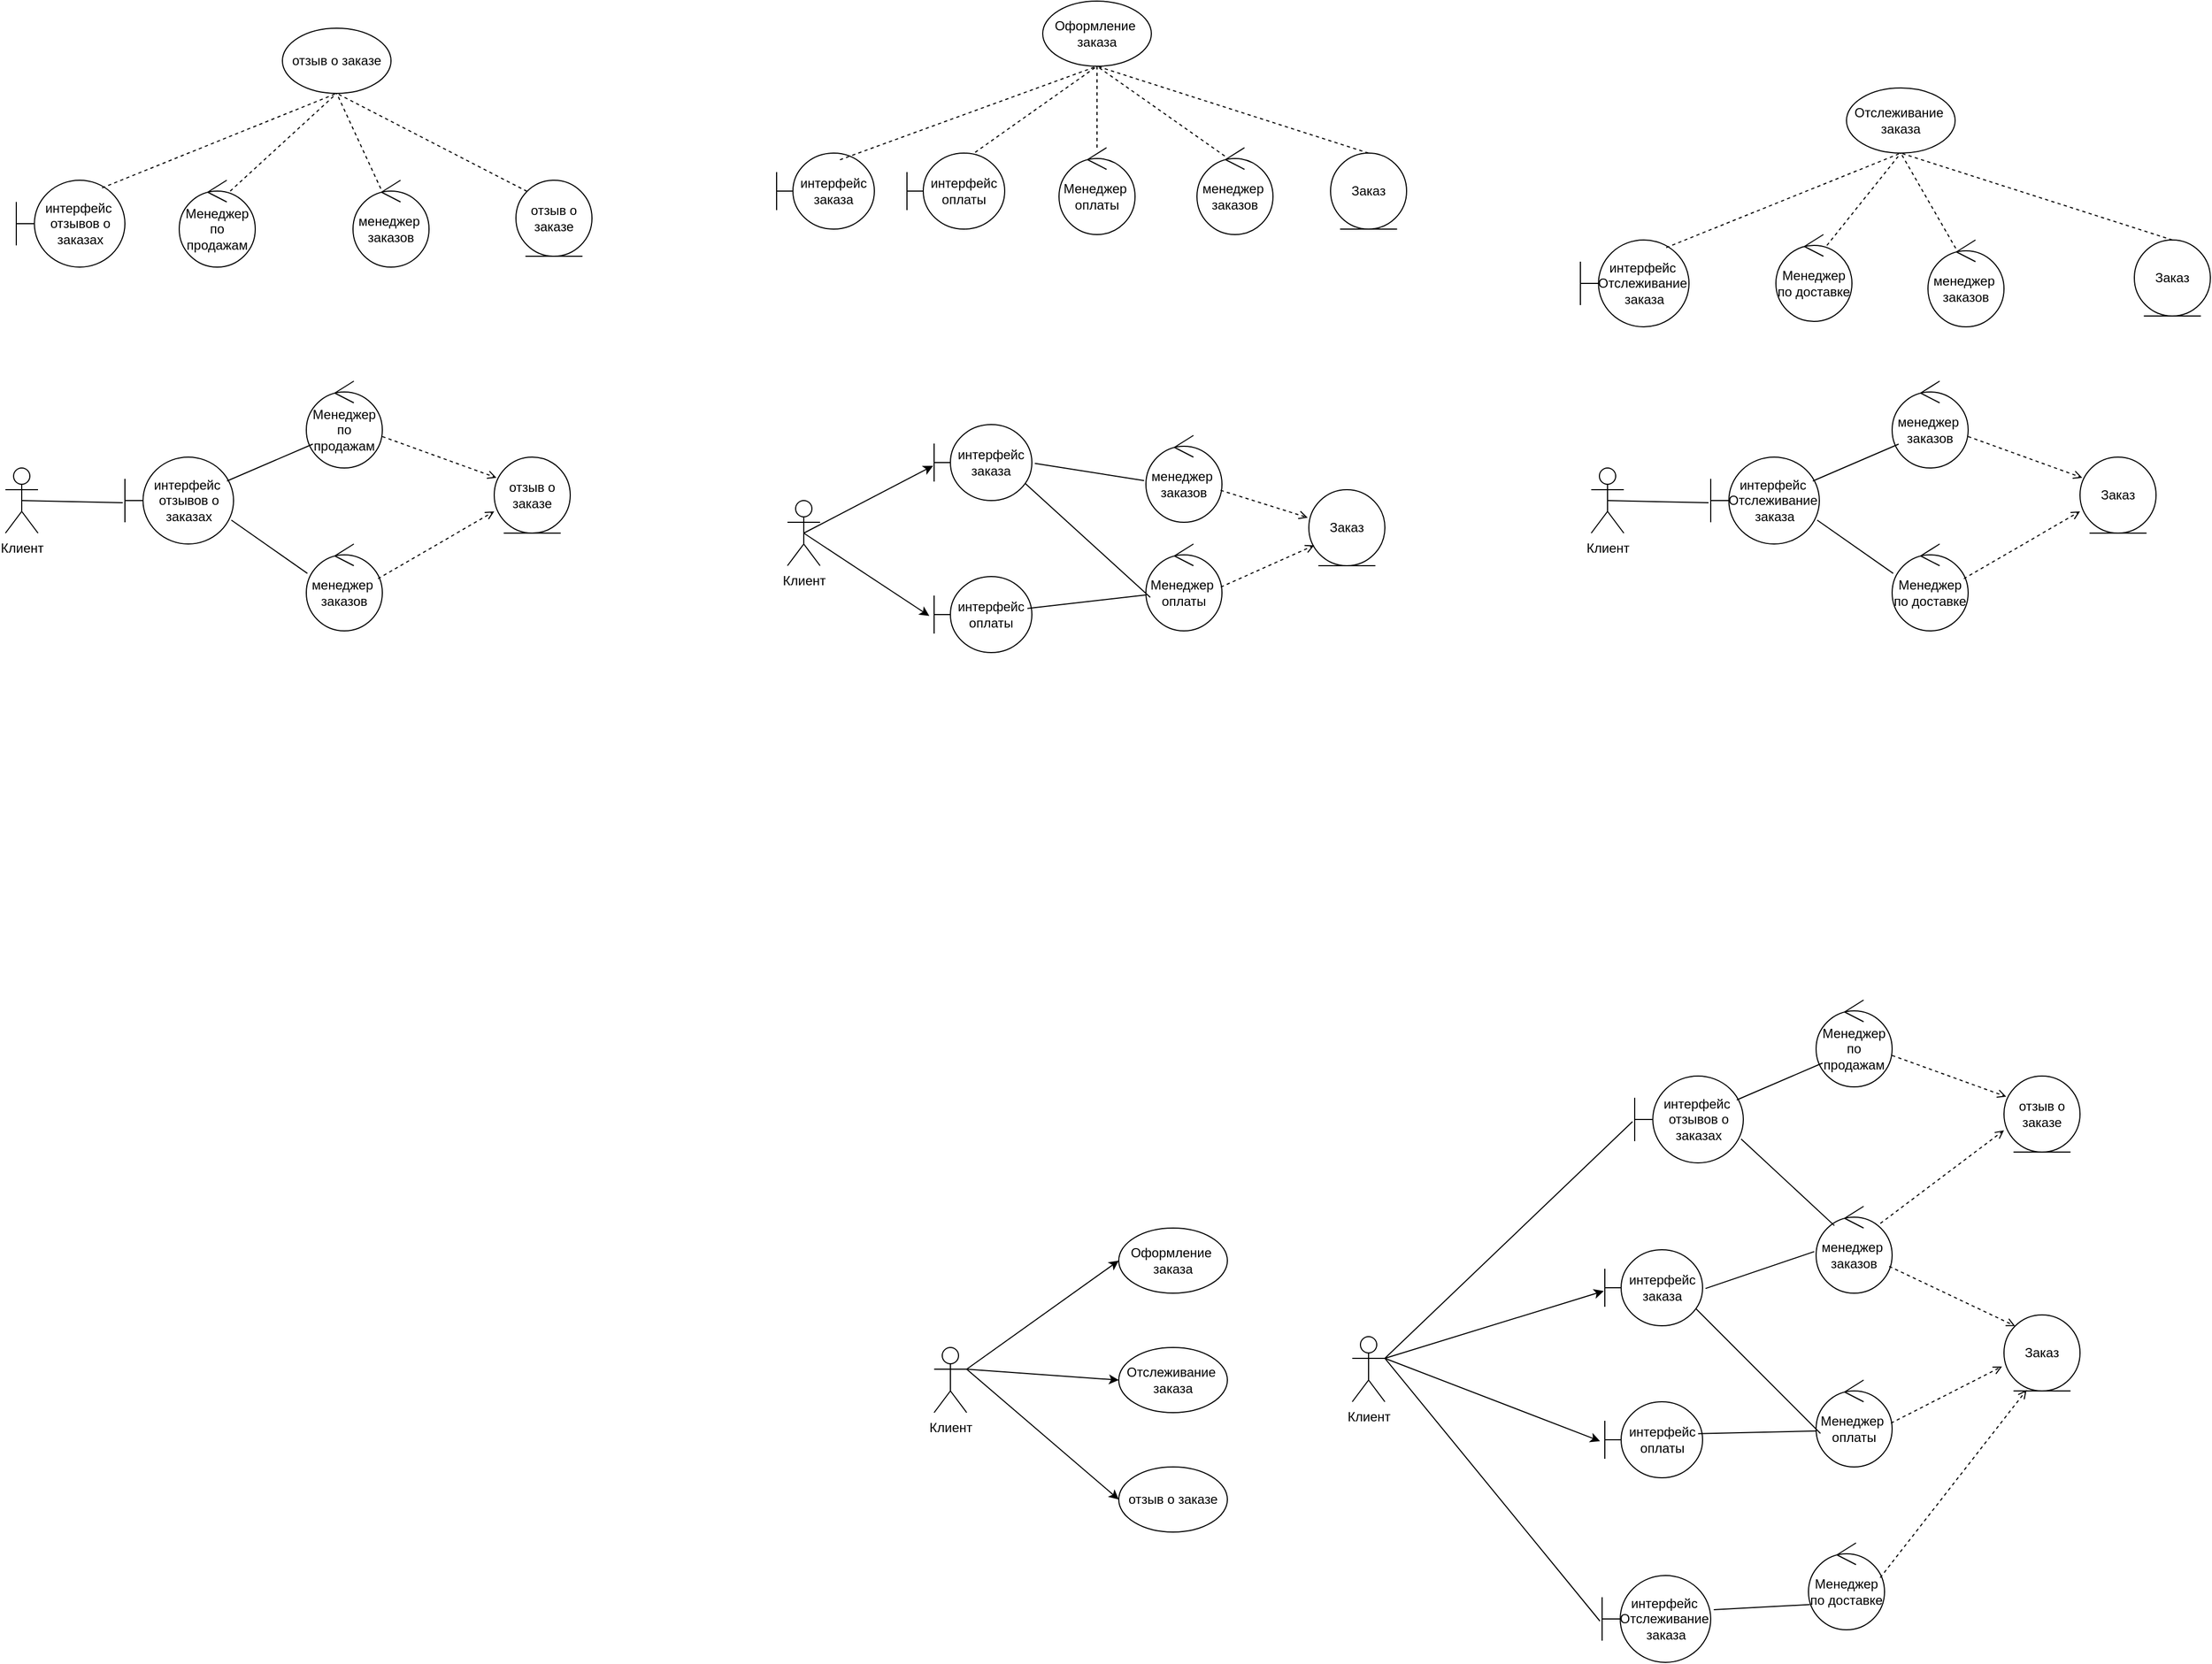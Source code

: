 <mxfile version="24.8.0" pages="2">
  <diagram name="Page-1" id="qAQH3wbRmmkSnp-fNP5e">
    <mxGraphModel dx="4177" dy="2714" grid="1" gridSize="10" guides="1" tooltips="1" connect="1" arrows="1" fold="1" page="1" pageScale="1" pageWidth="827" pageHeight="1169" math="0" shadow="0">
      <root>
        <mxCell id="0" />
        <mxCell id="1" parent="0" />
        <mxCell id="FfVrsh1gVAjEYy1d9AUI-1" value="Клиент" style="shape=umlActor;verticalLabelPosition=bottom;verticalAlign=top;html=1;outlineConnect=0;" vertex="1" parent="1">
          <mxGeometry x="285" y="590" width="30" height="60" as="geometry" />
        </mxCell>
        <mxCell id="FfVrsh1gVAjEYy1d9AUI-2" value="&lt;span style=&quot;text-wrap: nowrap;&quot;&gt;Оформление&amp;nbsp;&lt;/span&gt;&lt;div style=&quot;text-wrap: nowrap;&quot;&gt;заказа&lt;/div&gt;" style="ellipse;whiteSpace=wrap;html=1;" vertex="1" parent="1">
          <mxGeometry x="455" y="480" width="100" height="60" as="geometry" />
        </mxCell>
        <mxCell id="FfVrsh1gVAjEYy1d9AUI-3" value="&lt;span style=&quot;text-wrap: nowrap;&quot;&gt;Отслеживание&amp;nbsp;&lt;/span&gt;&lt;div&gt;&lt;span style=&quot;text-wrap: nowrap;&quot;&gt;заказа&lt;/span&gt;&lt;br&gt;&lt;/div&gt;" style="ellipse;whiteSpace=wrap;html=1;" vertex="1" parent="1">
          <mxGeometry x="455" y="590" width="100" height="60" as="geometry" />
        </mxCell>
        <mxCell id="FfVrsh1gVAjEYy1d9AUI-4" value="отзыв о заказе" style="ellipse;whiteSpace=wrap;html=1;" vertex="1" parent="1">
          <mxGeometry x="455" y="700" width="100" height="60" as="geometry" />
        </mxCell>
        <mxCell id="FfVrsh1gVAjEYy1d9AUI-5" value="" style="endArrow=classic;html=1;rounded=0;exitX=1;exitY=0.333;exitDx=0;exitDy=0;exitPerimeter=0;entryX=0;entryY=0.5;entryDx=0;entryDy=0;" edge="1" parent="1" source="FfVrsh1gVAjEYy1d9AUI-1" target="FfVrsh1gVAjEYy1d9AUI-2">
          <mxGeometry width="50" height="50" relative="1" as="geometry">
            <mxPoint x="495" y="780" as="sourcePoint" />
            <mxPoint x="545" y="730" as="targetPoint" />
          </mxGeometry>
        </mxCell>
        <mxCell id="FfVrsh1gVAjEYy1d9AUI-6" value="" style="endArrow=classic;html=1;rounded=0;entryX=0;entryY=0.5;entryDx=0;entryDy=0;" edge="1" parent="1" target="FfVrsh1gVAjEYy1d9AUI-3">
          <mxGeometry width="50" height="50" relative="1" as="geometry">
            <mxPoint x="315" y="610" as="sourcePoint" />
            <mxPoint x="465" y="520" as="targetPoint" />
          </mxGeometry>
        </mxCell>
        <mxCell id="FfVrsh1gVAjEYy1d9AUI-7" value="" style="endArrow=classic;html=1;rounded=0;entryX=0;entryY=0.5;entryDx=0;entryDy=0;" edge="1" parent="1" target="FfVrsh1gVAjEYy1d9AUI-4">
          <mxGeometry width="50" height="50" relative="1" as="geometry">
            <mxPoint x="315" y="610" as="sourcePoint" />
            <mxPoint x="465" y="630" as="targetPoint" />
          </mxGeometry>
        </mxCell>
        <mxCell id="FfVrsh1gVAjEYy1d9AUI-8" value="&lt;span style=&quot;text-wrap: nowrap;&quot;&gt;Оформление&amp;nbsp;&lt;/span&gt;&lt;div style=&quot;text-wrap: nowrap;&quot;&gt;заказа&lt;/div&gt;" style="ellipse;whiteSpace=wrap;html=1;" vertex="1" parent="1">
          <mxGeometry x="385" y="-650" width="100" height="60" as="geometry" />
        </mxCell>
        <mxCell id="FfVrsh1gVAjEYy1d9AUI-9" value="интерфейс заказа" style="shape=umlBoundary;whiteSpace=wrap;html=1;" vertex="1" parent="1">
          <mxGeometry x="140" y="-510" width="90" height="70" as="geometry" />
        </mxCell>
        <mxCell id="FfVrsh1gVAjEYy1d9AUI-10" value="интерфейс оплаты" style="shape=umlBoundary;whiteSpace=wrap;html=1;" vertex="1" parent="1">
          <mxGeometry x="260" y="-510" width="90" height="70" as="geometry" />
        </mxCell>
        <mxCell id="FfVrsh1gVAjEYy1d9AUI-11" value="Заказ" style="ellipse;shape=umlEntity;whiteSpace=wrap;html=1;" vertex="1" parent="1">
          <mxGeometry x="650" y="-510" width="70" height="70" as="geometry" />
        </mxCell>
        <mxCell id="FfVrsh1gVAjEYy1d9AUI-12" value="менеджер&amp;nbsp;&lt;div&gt;заказов&lt;/div&gt;" style="ellipse;shape=umlControl;whiteSpace=wrap;html=1;" vertex="1" parent="1">
          <mxGeometry x="527" y="-515" width="70" height="80" as="geometry" />
        </mxCell>
        <mxCell id="FfVrsh1gVAjEYy1d9AUI-13" value="Менеджер&amp;nbsp;&lt;div&gt;оплаты&lt;/div&gt;" style="ellipse;shape=umlControl;whiteSpace=wrap;html=1;" vertex="1" parent="1">
          <mxGeometry x="400" y="-515" width="70" height="80" as="geometry" />
        </mxCell>
        <mxCell id="FfVrsh1gVAjEYy1d9AUI-14" value="" style="endArrow=none;dashed=1;html=1;rounded=0;entryX=0.5;entryY=1;entryDx=0;entryDy=0;exitX=0.648;exitY=0.088;exitDx=0;exitDy=0;exitPerimeter=0;" edge="1" parent="1" source="FfVrsh1gVAjEYy1d9AUI-9" target="FfVrsh1gVAjEYy1d9AUI-8">
          <mxGeometry width="50" height="50" relative="1" as="geometry">
            <mxPoint x="430" y="-350" as="sourcePoint" />
            <mxPoint x="480" y="-400" as="targetPoint" />
          </mxGeometry>
        </mxCell>
        <mxCell id="FfVrsh1gVAjEYy1d9AUI-15" value="" style="endArrow=none;dashed=1;html=1;rounded=0;entryX=0.5;entryY=1;entryDx=0;entryDy=0;exitX=0.698;exitY=-0.01;exitDx=0;exitDy=0;exitPerimeter=0;" edge="1" parent="1" source="FfVrsh1gVAjEYy1d9AUI-10" target="FfVrsh1gVAjEYy1d9AUI-8">
          <mxGeometry width="50" height="50" relative="1" as="geometry">
            <mxPoint x="208" y="-494" as="sourcePoint" />
            <mxPoint x="445" y="-580" as="targetPoint" />
          </mxGeometry>
        </mxCell>
        <mxCell id="FfVrsh1gVAjEYy1d9AUI-16" value="" style="endArrow=none;dashed=1;html=1;rounded=0;entryX=0.5;entryY=1;entryDx=0;entryDy=0;" edge="1" parent="1" source="FfVrsh1gVAjEYy1d9AUI-13" target="FfVrsh1gVAjEYy1d9AUI-8">
          <mxGeometry width="50" height="50" relative="1" as="geometry">
            <mxPoint x="333" y="-501" as="sourcePoint" />
            <mxPoint x="445" y="-580" as="targetPoint" />
          </mxGeometry>
        </mxCell>
        <mxCell id="FfVrsh1gVAjEYy1d9AUI-17" value="" style="endArrow=none;dashed=1;html=1;rounded=0;entryX=0.5;entryY=1;entryDx=0;entryDy=0;exitX=0.365;exitY=0.096;exitDx=0;exitDy=0;exitPerimeter=0;" edge="1" parent="1" source="FfVrsh1gVAjEYy1d9AUI-12" target="FfVrsh1gVAjEYy1d9AUI-8">
          <mxGeometry width="50" height="50" relative="1" as="geometry">
            <mxPoint x="445" y="-505" as="sourcePoint" />
            <mxPoint x="445" y="-580" as="targetPoint" />
          </mxGeometry>
        </mxCell>
        <mxCell id="FfVrsh1gVAjEYy1d9AUI-18" value="" style="endArrow=none;dashed=1;html=1;rounded=0;entryX=0.5;entryY=1;entryDx=0;entryDy=0;exitX=0.5;exitY=0;exitDx=0;exitDy=0;" edge="1" parent="1" source="FfVrsh1gVAjEYy1d9AUI-11" target="FfVrsh1gVAjEYy1d9AUI-8">
          <mxGeometry width="50" height="50" relative="1" as="geometry">
            <mxPoint x="563" y="-497" as="sourcePoint" />
            <mxPoint x="445" y="-580" as="targetPoint" />
          </mxGeometry>
        </mxCell>
        <mxCell id="FfVrsh1gVAjEYy1d9AUI-19" value="Клиент" style="shape=umlActor;verticalLabelPosition=bottom;verticalAlign=top;html=1;outlineConnect=0;" vertex="1" parent="1">
          <mxGeometry x="150" y="-190" width="30" height="60" as="geometry" />
        </mxCell>
        <mxCell id="FfVrsh1gVAjEYy1d9AUI-24" value="интерфейс заказа" style="shape=umlBoundary;whiteSpace=wrap;html=1;" vertex="1" parent="1">
          <mxGeometry x="285" y="-260" width="90" height="70" as="geometry" />
        </mxCell>
        <mxCell id="FfVrsh1gVAjEYy1d9AUI-25" value="интерфейс оплаты" style="shape=umlBoundary;whiteSpace=wrap;html=1;" vertex="1" parent="1">
          <mxGeometry x="285" y="-120" width="90" height="70" as="geometry" />
        </mxCell>
        <mxCell id="FfVrsh1gVAjEYy1d9AUI-26" value="" style="endArrow=classic;html=1;rounded=0;exitX=0.5;exitY=0.5;exitDx=0;exitDy=0;exitPerimeter=0;entryX=-0.011;entryY=0.543;entryDx=0;entryDy=0;entryPerimeter=0;" edge="1" parent="1" source="FfVrsh1gVAjEYy1d9AUI-19" target="FfVrsh1gVAjEYy1d9AUI-24">
          <mxGeometry width="50" height="50" relative="1" as="geometry">
            <mxPoint x="410" y="-290" as="sourcePoint" />
            <mxPoint x="460" y="-340" as="targetPoint" />
          </mxGeometry>
        </mxCell>
        <mxCell id="FfVrsh1gVAjEYy1d9AUI-27" value="" style="endArrow=classic;html=1;rounded=0;entryX=-0.049;entryY=0.518;entryDx=0;entryDy=0;entryPerimeter=0;exitX=0.5;exitY=0.5;exitDx=0;exitDy=0;exitPerimeter=0;" edge="1" parent="1" source="FfVrsh1gVAjEYy1d9AUI-19" target="FfVrsh1gVAjEYy1d9AUI-25">
          <mxGeometry width="50" height="50" relative="1" as="geometry">
            <mxPoint x="160" y="-160" as="sourcePoint" />
            <mxPoint x="294" y="-212" as="targetPoint" />
          </mxGeometry>
        </mxCell>
        <mxCell id="FfVrsh1gVAjEYy1d9AUI-28" value="менеджер&amp;nbsp;&lt;div&gt;заказов&lt;/div&gt;" style="ellipse;shape=umlControl;whiteSpace=wrap;html=1;" vertex="1" parent="1">
          <mxGeometry x="480" y="-250" width="70" height="80" as="geometry" />
        </mxCell>
        <mxCell id="FfVrsh1gVAjEYy1d9AUI-29" value="Менеджер&amp;nbsp;&lt;div&gt;оплаты&lt;/div&gt;" style="ellipse;shape=umlControl;whiteSpace=wrap;html=1;" vertex="1" parent="1">
          <mxGeometry x="480" y="-150" width="70" height="80" as="geometry" />
        </mxCell>
        <mxCell id="FfVrsh1gVAjEYy1d9AUI-30" value="Заказ" style="ellipse;shape=umlEntity;whiteSpace=wrap;html=1;" vertex="1" parent="1">
          <mxGeometry x="630" y="-200" width="70" height="70" as="geometry" />
        </mxCell>
        <mxCell id="FfVrsh1gVAjEYy1d9AUI-31" value="" style="endArrow=none;html=1;rounded=0;exitX=1.03;exitY=0.51;exitDx=0;exitDy=0;exitPerimeter=0;entryX=-0.024;entryY=0.521;entryDx=0;entryDy=0;entryPerimeter=0;" edge="1" parent="1" source="FfVrsh1gVAjEYy1d9AUI-24" target="FfVrsh1gVAjEYy1d9AUI-28">
          <mxGeometry width="50" height="50" relative="1" as="geometry">
            <mxPoint x="430" y="-290" as="sourcePoint" />
            <mxPoint x="480" y="-340" as="targetPoint" />
          </mxGeometry>
        </mxCell>
        <mxCell id="FfVrsh1gVAjEYy1d9AUI-32" value="" style="endArrow=none;html=1;rounded=0;exitX=0.954;exitY=0.42;exitDx=0;exitDy=0;exitPerimeter=0;entryX=0.008;entryY=0.586;entryDx=0;entryDy=0;entryPerimeter=0;" edge="1" parent="1" source="FfVrsh1gVAjEYy1d9AUI-25" target="FfVrsh1gVAjEYy1d9AUI-29">
          <mxGeometry width="50" height="50" relative="1" as="geometry">
            <mxPoint x="430" y="-290" as="sourcePoint" />
            <mxPoint x="480" y="-340" as="targetPoint" />
          </mxGeometry>
        </mxCell>
        <mxCell id="FfVrsh1gVAjEYy1d9AUI-33" value="" style="endArrow=none;html=1;rounded=0;exitX=0.929;exitY=0.771;exitDx=0;exitDy=0;exitPerimeter=0;entryX=0.057;entryY=0.614;entryDx=0;entryDy=0;entryPerimeter=0;" edge="1" parent="1" source="FfVrsh1gVAjEYy1d9AUI-24" target="FfVrsh1gVAjEYy1d9AUI-29">
          <mxGeometry width="50" height="50" relative="1" as="geometry">
            <mxPoint x="430" y="-290" as="sourcePoint" />
            <mxPoint x="480" y="-340" as="targetPoint" />
          </mxGeometry>
        </mxCell>
        <mxCell id="FfVrsh1gVAjEYy1d9AUI-34" value="" style="html=1;verticalAlign=bottom;labelBackgroundColor=none;endArrow=open;endFill=0;dashed=1;rounded=0;entryX=-0.015;entryY=0.367;entryDx=0;entryDy=0;entryPerimeter=0;" edge="1" parent="1" source="FfVrsh1gVAjEYy1d9AUI-28" target="FfVrsh1gVAjEYy1d9AUI-30">
          <mxGeometry width="160" relative="1" as="geometry">
            <mxPoint x="380" y="-310" as="sourcePoint" />
            <mxPoint x="540" y="-310" as="targetPoint" />
          </mxGeometry>
        </mxCell>
        <mxCell id="FfVrsh1gVAjEYy1d9AUI-35" value="" style="html=1;verticalAlign=bottom;labelBackgroundColor=none;endArrow=open;endFill=0;dashed=1;rounded=0;entryX=0.07;entryY=0.733;entryDx=0;entryDy=0;exitX=0.985;exitY=0.496;exitDx=0;exitDy=0;exitPerimeter=0;entryPerimeter=0;" edge="1" parent="1" source="FfVrsh1gVAjEYy1d9AUI-29" target="FfVrsh1gVAjEYy1d9AUI-30">
          <mxGeometry width="160" relative="1" as="geometry">
            <mxPoint x="558" y="-187" as="sourcePoint" />
            <mxPoint x="640" y="-155" as="targetPoint" />
          </mxGeometry>
        </mxCell>
        <mxCell id="FfVrsh1gVAjEYy1d9AUI-36" value="&lt;span style=&quot;text-wrap: nowrap;&quot;&gt;Отслеживание&amp;nbsp;&lt;/span&gt;&lt;div&gt;&lt;span style=&quot;text-wrap: nowrap;&quot;&gt;заказа&lt;/span&gt;&lt;/div&gt;" style="ellipse;whiteSpace=wrap;html=1;" vertex="1" parent="1">
          <mxGeometry x="1125" y="-570" width="100" height="60" as="geometry" />
        </mxCell>
        <mxCell id="FfVrsh1gVAjEYy1d9AUI-37" value="интерфейс&amp;nbsp;&lt;div&gt;&lt;span style=&quot;text-wrap: nowrap;&quot;&gt;Отслеживание&amp;nbsp;&lt;/span&gt;&lt;div&gt;&lt;span style=&quot;text-wrap: nowrap;&quot;&gt;заказа&lt;/span&gt;&lt;/div&gt;&lt;/div&gt;" style="shape=umlBoundary;whiteSpace=wrap;html=1;" vertex="1" parent="1">
          <mxGeometry x="880" y="-430" width="100" height="80" as="geometry" />
        </mxCell>
        <mxCell id="FfVrsh1gVAjEYy1d9AUI-39" value="Заказ" style="ellipse;shape=umlEntity;whiteSpace=wrap;html=1;" vertex="1" parent="1">
          <mxGeometry x="1390" y="-430" width="70" height="70" as="geometry" />
        </mxCell>
        <mxCell id="FfVrsh1gVAjEYy1d9AUI-40" value="менеджер&amp;nbsp;&lt;div&gt;заказов&lt;/div&gt;" style="ellipse;shape=umlControl;whiteSpace=wrap;html=1;" vertex="1" parent="1">
          <mxGeometry x="1200" y="-430" width="70" height="80" as="geometry" />
        </mxCell>
        <mxCell id="FfVrsh1gVAjEYy1d9AUI-41" value="Менеджер по доставке" style="ellipse;shape=umlControl;whiteSpace=wrap;html=1;" vertex="1" parent="1">
          <mxGeometry x="1060" y="-435" width="70" height="80" as="geometry" />
        </mxCell>
        <mxCell id="FfVrsh1gVAjEYy1d9AUI-42" value="" style="endArrow=none;dashed=1;html=1;rounded=0;entryX=0.5;entryY=1;entryDx=0;entryDy=0;exitX=0.79;exitY=0.088;exitDx=0;exitDy=0;exitPerimeter=0;" edge="1" parent="1" source="FfVrsh1gVAjEYy1d9AUI-37" target="FfVrsh1gVAjEYy1d9AUI-36">
          <mxGeometry width="50" height="50" relative="1" as="geometry">
            <mxPoint x="1170" y="-270" as="sourcePoint" />
            <mxPoint x="1220" y="-320" as="targetPoint" />
          </mxGeometry>
        </mxCell>
        <mxCell id="FfVrsh1gVAjEYy1d9AUI-44" value="" style="endArrow=none;dashed=1;html=1;rounded=0;entryX=0.5;entryY=1;entryDx=0;entryDy=0;exitX=0.671;exitY=0.125;exitDx=0;exitDy=0;exitPerimeter=0;" edge="1" parent="1" source="FfVrsh1gVAjEYy1d9AUI-41" target="FfVrsh1gVAjEYy1d9AUI-36">
          <mxGeometry width="50" height="50" relative="1" as="geometry">
            <mxPoint x="1073" y="-421" as="sourcePoint" />
            <mxPoint x="1185" y="-500" as="targetPoint" />
          </mxGeometry>
        </mxCell>
        <mxCell id="FfVrsh1gVAjEYy1d9AUI-45" value="" style="endArrow=none;dashed=1;html=1;rounded=0;entryX=0.5;entryY=1;entryDx=0;entryDy=0;exitX=0.365;exitY=0.096;exitDx=0;exitDy=0;exitPerimeter=0;" edge="1" parent="1" source="FfVrsh1gVAjEYy1d9AUI-40" target="FfVrsh1gVAjEYy1d9AUI-36">
          <mxGeometry width="50" height="50" relative="1" as="geometry">
            <mxPoint x="1185" y="-425" as="sourcePoint" />
            <mxPoint x="1185" y="-500" as="targetPoint" />
          </mxGeometry>
        </mxCell>
        <mxCell id="FfVrsh1gVAjEYy1d9AUI-46" value="" style="endArrow=none;dashed=1;html=1;rounded=0;entryX=0.5;entryY=1;entryDx=0;entryDy=0;exitX=0.5;exitY=0;exitDx=0;exitDy=0;" edge="1" parent="1" source="FfVrsh1gVAjEYy1d9AUI-39" target="FfVrsh1gVAjEYy1d9AUI-36">
          <mxGeometry width="50" height="50" relative="1" as="geometry">
            <mxPoint x="1303" y="-417" as="sourcePoint" />
            <mxPoint x="1185" y="-500" as="targetPoint" />
          </mxGeometry>
        </mxCell>
        <mxCell id="FfVrsh1gVAjEYy1d9AUI-47" value="Клиент" style="shape=umlActor;verticalLabelPosition=bottom;verticalAlign=top;html=1;outlineConnect=0;" vertex="1" parent="1">
          <mxGeometry x="890" y="-220" width="30" height="60" as="geometry" />
        </mxCell>
        <mxCell id="FfVrsh1gVAjEYy1d9AUI-48" value="интерфейс&amp;nbsp;&lt;div&gt;&lt;span style=&quot;text-wrap: nowrap;&quot;&gt;Отслеживание&amp;nbsp;&lt;/span&gt;&lt;div&gt;&lt;span style=&quot;text-wrap: nowrap;&quot;&gt;заказа&lt;/span&gt;&lt;/div&gt;&lt;/div&gt;" style="shape=umlBoundary;whiteSpace=wrap;html=1;" vertex="1" parent="1">
          <mxGeometry x="1000" y="-230" width="100" height="80" as="geometry" />
        </mxCell>
        <mxCell id="FfVrsh1gVAjEYy1d9AUI-49" value="" style="endArrow=none;html=1;rounded=0;exitX=0.5;exitY=0.5;exitDx=0;exitDy=0;exitPerimeter=0;entryX=-0.02;entryY=0.525;entryDx=0;entryDy=0;entryPerimeter=0;" edge="1" parent="1" source="FfVrsh1gVAjEYy1d9AUI-47" target="FfVrsh1gVAjEYy1d9AUI-48">
          <mxGeometry width="50" height="50" relative="1" as="geometry">
            <mxPoint x="1110" y="-120" as="sourcePoint" />
            <mxPoint x="1160" y="-170" as="targetPoint" />
          </mxGeometry>
        </mxCell>
        <mxCell id="FfVrsh1gVAjEYy1d9AUI-50" value="Менеджер по доставке" style="ellipse;shape=umlControl;whiteSpace=wrap;html=1;" vertex="1" parent="1">
          <mxGeometry x="1167" y="-150" width="70" height="80" as="geometry" />
        </mxCell>
        <mxCell id="FfVrsh1gVAjEYy1d9AUI-51" value="менеджер&amp;nbsp;&lt;div&gt;заказов&lt;/div&gt;" style="ellipse;shape=umlControl;whiteSpace=wrap;html=1;" vertex="1" parent="1">
          <mxGeometry x="1167" y="-300" width="70" height="80" as="geometry" />
        </mxCell>
        <mxCell id="FfVrsh1gVAjEYy1d9AUI-52" value="Заказ" style="ellipse;shape=umlEntity;whiteSpace=wrap;html=1;" vertex="1" parent="1">
          <mxGeometry x="1340" y="-230" width="70" height="70" as="geometry" />
        </mxCell>
        <mxCell id="FfVrsh1gVAjEYy1d9AUI-53" value="" style="endArrow=none;html=1;rounded=0;exitX=0.94;exitY=0.275;exitDx=0;exitDy=0;exitPerimeter=0;entryX=0.086;entryY=0.725;entryDx=0;entryDy=0;entryPerimeter=0;" edge="1" parent="1" source="FfVrsh1gVAjEYy1d9AUI-48" target="FfVrsh1gVAjEYy1d9AUI-51">
          <mxGeometry width="50" height="50" relative="1" as="geometry">
            <mxPoint x="1160" y="-120" as="sourcePoint" />
            <mxPoint x="1210" y="-170" as="targetPoint" />
          </mxGeometry>
        </mxCell>
        <mxCell id="FfVrsh1gVAjEYy1d9AUI-54" value="" style="endArrow=none;html=1;rounded=0;exitX=0.98;exitY=0.725;exitDx=0;exitDy=0;exitPerimeter=0;entryX=0.014;entryY=0.338;entryDx=0;entryDy=0;entryPerimeter=0;" edge="1" parent="1" source="FfVrsh1gVAjEYy1d9AUI-48" target="FfVrsh1gVAjEYy1d9AUI-50">
          <mxGeometry width="50" height="50" relative="1" as="geometry">
            <mxPoint x="1104" y="-198" as="sourcePoint" />
            <mxPoint x="1183" y="-232" as="targetPoint" />
          </mxGeometry>
        </mxCell>
        <mxCell id="FfVrsh1gVAjEYy1d9AUI-55" value="" style="html=1;verticalAlign=bottom;labelBackgroundColor=none;endArrow=open;endFill=0;dashed=1;rounded=0;entryX=0.029;entryY=0.271;entryDx=0;entryDy=0;exitX=1;exitY=0.638;exitDx=0;exitDy=0;exitPerimeter=0;entryPerimeter=0;" edge="1" parent="1" source="FfVrsh1gVAjEYy1d9AUI-51" target="FfVrsh1gVAjEYy1d9AUI-52">
          <mxGeometry width="160" relative="1" as="geometry">
            <mxPoint x="1300" y="-340" as="sourcePoint" />
            <mxPoint x="1386" y="-379" as="targetPoint" />
          </mxGeometry>
        </mxCell>
        <mxCell id="FfVrsh1gVAjEYy1d9AUI-56" value="" style="html=1;verticalAlign=bottom;labelBackgroundColor=none;endArrow=open;endFill=0;dashed=1;rounded=0;entryX=0;entryY=0.714;entryDx=0;entryDy=0;exitX=0.943;exitY=0.4;exitDx=0;exitDy=0;exitPerimeter=0;entryPerimeter=0;" edge="1" parent="1" source="FfVrsh1gVAjEYy1d9AUI-50" target="FfVrsh1gVAjEYy1d9AUI-52">
          <mxGeometry width="160" relative="1" as="geometry">
            <mxPoint x="1247" y="-239" as="sourcePoint" />
            <mxPoint x="1352" y="-201" as="targetPoint" />
          </mxGeometry>
        </mxCell>
        <mxCell id="FfVrsh1gVAjEYy1d9AUI-80" value="Клиент" style="shape=umlActor;verticalLabelPosition=bottom;verticalAlign=top;html=1;outlineConnect=0;" vertex="1" parent="1">
          <mxGeometry x="670" y="580" width="30" height="60" as="geometry" />
        </mxCell>
        <mxCell id="FfVrsh1gVAjEYy1d9AUI-99" value="интерфейс заказа" style="shape=umlBoundary;whiteSpace=wrap;html=1;" vertex="1" parent="1">
          <mxGeometry x="902.5" y="500" width="90" height="70" as="geometry" />
        </mxCell>
        <mxCell id="FfVrsh1gVAjEYy1d9AUI-100" value="интерфейс оплаты" style="shape=umlBoundary;whiteSpace=wrap;html=1;" vertex="1" parent="1">
          <mxGeometry x="902.5" y="640" width="90" height="70" as="geometry" />
        </mxCell>
        <mxCell id="FfVrsh1gVAjEYy1d9AUI-101" value="" style="endArrow=classic;html=1;rounded=0;entryX=-0.011;entryY=0.543;entryDx=0;entryDy=0;entryPerimeter=0;" edge="1" parent="1" target="FfVrsh1gVAjEYy1d9AUI-99">
          <mxGeometry width="50" height="50" relative="1" as="geometry">
            <mxPoint x="700" y="600" as="sourcePoint" />
            <mxPoint x="1077.5" y="420" as="targetPoint" />
          </mxGeometry>
        </mxCell>
        <mxCell id="FfVrsh1gVAjEYy1d9AUI-102" value="" style="endArrow=classic;html=1;rounded=0;entryX=-0.049;entryY=0.518;entryDx=0;entryDy=0;entryPerimeter=0;exitX=1;exitY=0.333;exitDx=0;exitDy=0;exitPerimeter=0;" edge="1" parent="1" source="FfVrsh1gVAjEYy1d9AUI-80" target="FfVrsh1gVAjEYy1d9AUI-100">
          <mxGeometry width="50" height="50" relative="1" as="geometry">
            <mxPoint x="700" y="610" as="sourcePoint" />
            <mxPoint x="911.5" y="548" as="targetPoint" />
          </mxGeometry>
        </mxCell>
        <mxCell id="FfVrsh1gVAjEYy1d9AUI-103" value="менеджер&amp;nbsp;&lt;div&gt;заказов&lt;/div&gt;" style="ellipse;shape=umlControl;whiteSpace=wrap;html=1;" vertex="1" parent="1">
          <mxGeometry x="1097" y="460" width="70" height="80" as="geometry" />
        </mxCell>
        <mxCell id="FfVrsh1gVAjEYy1d9AUI-104" value="Менеджер&amp;nbsp;&lt;div&gt;оплаты&lt;/div&gt;" style="ellipse;shape=umlControl;whiteSpace=wrap;html=1;" vertex="1" parent="1">
          <mxGeometry x="1097" y="620" width="70" height="80" as="geometry" />
        </mxCell>
        <mxCell id="FfVrsh1gVAjEYy1d9AUI-105" value="Заказ" style="ellipse;shape=umlEntity;whiteSpace=wrap;html=1;" vertex="1" parent="1">
          <mxGeometry x="1270" y="560" width="70" height="70" as="geometry" />
        </mxCell>
        <mxCell id="FfVrsh1gVAjEYy1d9AUI-106" value="" style="endArrow=none;html=1;rounded=0;exitX=1.03;exitY=0.51;exitDx=0;exitDy=0;exitPerimeter=0;entryX=-0.024;entryY=0.521;entryDx=0;entryDy=0;entryPerimeter=0;" edge="1" parent="1" source="FfVrsh1gVAjEYy1d9AUI-99" target="FfVrsh1gVAjEYy1d9AUI-103">
          <mxGeometry width="50" height="50" relative="1" as="geometry">
            <mxPoint x="1047.5" y="470" as="sourcePoint" />
            <mxPoint x="1097.5" y="420" as="targetPoint" />
          </mxGeometry>
        </mxCell>
        <mxCell id="FfVrsh1gVAjEYy1d9AUI-107" value="" style="endArrow=none;html=1;rounded=0;exitX=0.954;exitY=0.42;exitDx=0;exitDy=0;exitPerimeter=0;entryX=0.008;entryY=0.586;entryDx=0;entryDy=0;entryPerimeter=0;" edge="1" parent="1" source="FfVrsh1gVAjEYy1d9AUI-100" target="FfVrsh1gVAjEYy1d9AUI-104">
          <mxGeometry width="50" height="50" relative="1" as="geometry">
            <mxPoint x="1047.5" y="470" as="sourcePoint" />
            <mxPoint x="1097.5" y="420" as="targetPoint" />
          </mxGeometry>
        </mxCell>
        <mxCell id="FfVrsh1gVAjEYy1d9AUI-108" value="" style="endArrow=none;html=1;rounded=0;exitX=0.929;exitY=0.771;exitDx=0;exitDy=0;exitPerimeter=0;entryX=0.057;entryY=0.614;entryDx=0;entryDy=0;entryPerimeter=0;" edge="1" parent="1" source="FfVrsh1gVAjEYy1d9AUI-99" target="FfVrsh1gVAjEYy1d9AUI-104">
          <mxGeometry width="50" height="50" relative="1" as="geometry">
            <mxPoint x="1047.5" y="470" as="sourcePoint" />
            <mxPoint x="1097.5" y="420" as="targetPoint" />
          </mxGeometry>
        </mxCell>
        <mxCell id="FfVrsh1gVAjEYy1d9AUI-109" value="" style="html=1;verticalAlign=bottom;labelBackgroundColor=none;endArrow=open;endFill=0;dashed=1;rounded=0;entryX=0;entryY=0;entryDx=0;entryDy=0;" edge="1" parent="1" source="FfVrsh1gVAjEYy1d9AUI-103" target="FfVrsh1gVAjEYy1d9AUI-105">
          <mxGeometry width="160" relative="1" as="geometry">
            <mxPoint x="997.5" y="450" as="sourcePoint" />
            <mxPoint x="1157.5" y="450" as="targetPoint" />
          </mxGeometry>
        </mxCell>
        <mxCell id="FfVrsh1gVAjEYy1d9AUI-110" value="" style="html=1;verticalAlign=bottom;labelBackgroundColor=none;endArrow=open;endFill=0;dashed=1;rounded=0;entryX=-0.026;entryY=0.679;entryDx=0;entryDy=0;exitX=0.985;exitY=0.496;exitDx=0;exitDy=0;exitPerimeter=0;entryPerimeter=0;" edge="1" parent="1" source="FfVrsh1gVAjEYy1d9AUI-104" target="FfVrsh1gVAjEYy1d9AUI-105">
          <mxGeometry width="160" relative="1" as="geometry">
            <mxPoint x="1175.5" y="573" as="sourcePoint" />
            <mxPoint x="1257.5" y="605" as="targetPoint" />
          </mxGeometry>
        </mxCell>
        <mxCell id="FfVrsh1gVAjEYy1d9AUI-112" value="интерфейс&amp;nbsp;&lt;div&gt;&lt;span style=&quot;text-wrap: nowrap;&quot;&gt;отзывов о&lt;/span&gt;&lt;br&gt;&lt;div&gt;&lt;span style=&quot;text-wrap: nowrap;&quot;&gt;заказах&lt;/span&gt;&lt;/div&gt;&lt;/div&gt;" style="shape=umlBoundary;whiteSpace=wrap;html=1;" vertex="1" parent="1">
          <mxGeometry x="930" y="340" width="100" height="80" as="geometry" />
        </mxCell>
        <mxCell id="FfVrsh1gVAjEYy1d9AUI-113" value="" style="endArrow=none;html=1;rounded=0;exitX=1;exitY=0.333;exitDx=0;exitDy=0;exitPerimeter=0;entryX=-0.02;entryY=0.525;entryDx=0;entryDy=0;entryPerimeter=0;" edge="1" parent="1" source="FfVrsh1gVAjEYy1d9AUI-80" target="FfVrsh1gVAjEYy1d9AUI-112">
          <mxGeometry width="50" height="50" relative="1" as="geometry">
            <mxPoint x="835" y="380" as="sourcePoint" />
            <mxPoint x="1090" y="400" as="targetPoint" />
          </mxGeometry>
        </mxCell>
        <mxCell id="FfVrsh1gVAjEYy1d9AUI-115" value="Менеджер по продажам" style="ellipse;shape=umlControl;whiteSpace=wrap;html=1;" vertex="1" parent="1">
          <mxGeometry x="1097" y="270" width="70" height="80" as="geometry" />
        </mxCell>
        <mxCell id="FfVrsh1gVAjEYy1d9AUI-116" value="отзыв о заказе" style="ellipse;shape=umlEntity;whiteSpace=wrap;html=1;" vertex="1" parent="1">
          <mxGeometry x="1270" y="340" width="70" height="70" as="geometry" />
        </mxCell>
        <mxCell id="FfVrsh1gVAjEYy1d9AUI-117" value="" style="endArrow=none;html=1;rounded=0;exitX=0.94;exitY=0.275;exitDx=0;exitDy=0;exitPerimeter=0;entryX=0.086;entryY=0.725;entryDx=0;entryDy=0;entryPerimeter=0;" edge="1" parent="1" source="FfVrsh1gVAjEYy1d9AUI-112" target="FfVrsh1gVAjEYy1d9AUI-115">
          <mxGeometry width="50" height="50" relative="1" as="geometry">
            <mxPoint x="1090" y="450" as="sourcePoint" />
            <mxPoint x="1140" y="400" as="targetPoint" />
          </mxGeometry>
        </mxCell>
        <mxCell id="FfVrsh1gVAjEYy1d9AUI-118" value="" style="endArrow=none;html=1;rounded=0;exitX=0.98;exitY=0.725;exitDx=0;exitDy=0;exitPerimeter=0;entryX=0.24;entryY=0.221;entryDx=0;entryDy=0;entryPerimeter=0;" edge="1" parent="1" source="FfVrsh1gVAjEYy1d9AUI-112" target="FfVrsh1gVAjEYy1d9AUI-103">
          <mxGeometry width="50" height="50" relative="1" as="geometry">
            <mxPoint x="1034" y="372" as="sourcePoint" />
            <mxPoint x="1105" y="474" as="targetPoint" />
          </mxGeometry>
        </mxCell>
        <mxCell id="FfVrsh1gVAjEYy1d9AUI-119" value="" style="html=1;verticalAlign=bottom;labelBackgroundColor=none;endArrow=open;endFill=0;dashed=1;rounded=0;entryX=0.029;entryY=0.271;entryDx=0;entryDy=0;exitX=1;exitY=0.638;exitDx=0;exitDy=0;exitPerimeter=0;entryPerimeter=0;" edge="1" parent="1" source="FfVrsh1gVAjEYy1d9AUI-115" target="FfVrsh1gVAjEYy1d9AUI-116">
          <mxGeometry width="160" relative="1" as="geometry">
            <mxPoint x="1230" y="230" as="sourcePoint" />
            <mxPoint x="1316" y="191" as="targetPoint" />
          </mxGeometry>
        </mxCell>
        <mxCell id="FfVrsh1gVAjEYy1d9AUI-120" value="" style="html=1;verticalAlign=bottom;labelBackgroundColor=none;endArrow=open;endFill=0;dashed=1;rounded=0;entryX=0;entryY=0.714;entryDx=0;entryDy=0;exitX=0.845;exitY=0.197;exitDx=0;exitDy=0;exitPerimeter=0;entryPerimeter=0;" edge="1" parent="1" source="FfVrsh1gVAjEYy1d9AUI-103" target="FfVrsh1gVAjEYy1d9AUI-116">
          <mxGeometry width="160" relative="1" as="geometry">
            <mxPoint x="1163.01" y="452" as="sourcePoint" />
            <mxPoint x="1282" y="369" as="targetPoint" />
          </mxGeometry>
        </mxCell>
        <mxCell id="FfVrsh1gVAjEYy1d9AUI-122" value="интерфейс&amp;nbsp;&lt;div&gt;&lt;span style=&quot;text-wrap: nowrap;&quot;&gt;Отслеживание&amp;nbsp;&lt;/span&gt;&lt;div&gt;&lt;span style=&quot;text-wrap: nowrap;&quot;&gt;заказа&lt;/span&gt;&lt;/div&gt;&lt;/div&gt;" style="shape=umlBoundary;whiteSpace=wrap;html=1;" vertex="1" parent="1">
          <mxGeometry x="900" y="800" width="100" height="80" as="geometry" />
        </mxCell>
        <mxCell id="FfVrsh1gVAjEYy1d9AUI-123" value="" style="endArrow=none;html=1;rounded=0;exitX=1;exitY=0.333;exitDx=0;exitDy=0;exitPerimeter=0;entryX=-0.02;entryY=0.525;entryDx=0;entryDy=0;entryPerimeter=0;" edge="1" parent="1" source="FfVrsh1gVAjEYy1d9AUI-80" target="FfVrsh1gVAjEYy1d9AUI-122">
          <mxGeometry width="50" height="50" relative="1" as="geometry">
            <mxPoint x="805" y="840" as="sourcePoint" />
            <mxPoint x="1060" y="860" as="targetPoint" />
          </mxGeometry>
        </mxCell>
        <mxCell id="FfVrsh1gVAjEYy1d9AUI-124" value="Менеджер по доставке" style="ellipse;shape=umlControl;whiteSpace=wrap;html=1;" vertex="1" parent="1">
          <mxGeometry x="1090" y="770" width="70" height="80" as="geometry" />
        </mxCell>
        <mxCell id="FfVrsh1gVAjEYy1d9AUI-128" value="" style="endArrow=none;html=1;rounded=0;exitX=1.028;exitY=0.394;exitDx=0;exitDy=0;exitPerimeter=0;entryX=0.018;entryY=0.71;entryDx=0;entryDy=0;entryPerimeter=0;" edge="1" parent="1" source="FfVrsh1gVAjEYy1d9AUI-122" target="FfVrsh1gVAjEYy1d9AUI-124">
          <mxGeometry width="50" height="50" relative="1" as="geometry">
            <mxPoint x="1004" y="832" as="sourcePoint" />
            <mxPoint x="1083" y="798" as="targetPoint" />
          </mxGeometry>
        </mxCell>
        <mxCell id="FfVrsh1gVAjEYy1d9AUI-130" value="" style="html=1;verticalAlign=bottom;labelBackgroundColor=none;endArrow=open;endFill=0;dashed=1;rounded=0;entryX=0.297;entryY=0.988;entryDx=0;entryDy=0;exitX=0.943;exitY=0.4;exitDx=0;exitDy=0;exitPerimeter=0;entryPerimeter=0;" edge="1" parent="1" source="FfVrsh1gVAjEYy1d9AUI-124" target="FfVrsh1gVAjEYy1d9AUI-105">
          <mxGeometry width="160" relative="1" as="geometry">
            <mxPoint x="1147" y="791" as="sourcePoint" />
            <mxPoint x="1300" y="779.98" as="targetPoint" />
          </mxGeometry>
        </mxCell>
        <mxCell id="FfVrsh1gVAjEYy1d9AUI-131" value="отзыв о заказе" style="ellipse;whiteSpace=wrap;html=1;" vertex="1" parent="1">
          <mxGeometry x="-315" y="-625" width="100" height="60" as="geometry" />
        </mxCell>
        <mxCell id="FfVrsh1gVAjEYy1d9AUI-132" value="интерфейс&amp;nbsp;&lt;div&gt;&lt;span style=&quot;text-wrap: nowrap;&quot;&gt;отзывов о&lt;/span&gt;&lt;br&gt;&lt;div&gt;&lt;span style=&quot;text-wrap: nowrap;&quot;&gt;заказах&lt;/span&gt;&lt;/div&gt;&lt;/div&gt;" style="shape=umlBoundary;whiteSpace=wrap;html=1;" vertex="1" parent="1">
          <mxGeometry x="-560" y="-485" width="100" height="80" as="geometry" />
        </mxCell>
        <mxCell id="FfVrsh1gVAjEYy1d9AUI-133" value="менеджер&amp;nbsp;&lt;div&gt;заказов&lt;/div&gt;" style="ellipse;shape=umlControl;whiteSpace=wrap;html=1;" vertex="1" parent="1">
          <mxGeometry x="-250" y="-485" width="70" height="80" as="geometry" />
        </mxCell>
        <mxCell id="FfVrsh1gVAjEYy1d9AUI-134" value="Менеджер по продажам" style="ellipse;shape=umlControl;whiteSpace=wrap;html=1;" vertex="1" parent="1">
          <mxGeometry x="-410" y="-485" width="70" height="80" as="geometry" />
        </mxCell>
        <mxCell id="FfVrsh1gVAjEYy1d9AUI-135" value="" style="endArrow=none;dashed=1;html=1;rounded=0;entryX=0.5;entryY=1;entryDx=0;entryDy=0;exitX=0.79;exitY=0.088;exitDx=0;exitDy=0;exitPerimeter=0;" edge="1" parent="1" source="FfVrsh1gVAjEYy1d9AUI-132" target="FfVrsh1gVAjEYy1d9AUI-131">
          <mxGeometry width="50" height="50" relative="1" as="geometry">
            <mxPoint x="-270" y="-325" as="sourcePoint" />
            <mxPoint x="-220" y="-375" as="targetPoint" />
          </mxGeometry>
        </mxCell>
        <mxCell id="FfVrsh1gVAjEYy1d9AUI-136" value="" style="endArrow=none;dashed=1;html=1;rounded=0;entryX=0.5;entryY=1;entryDx=0;entryDy=0;exitX=0.671;exitY=0.125;exitDx=0;exitDy=0;exitPerimeter=0;" edge="1" parent="1" source="FfVrsh1gVAjEYy1d9AUI-134" target="FfVrsh1gVAjEYy1d9AUI-131">
          <mxGeometry width="50" height="50" relative="1" as="geometry">
            <mxPoint x="-367" y="-476" as="sourcePoint" />
            <mxPoint x="-255" y="-555" as="targetPoint" />
          </mxGeometry>
        </mxCell>
        <mxCell id="FfVrsh1gVAjEYy1d9AUI-137" value="" style="endArrow=none;dashed=1;html=1;rounded=0;entryX=0.5;entryY=1;entryDx=0;entryDy=0;exitX=0.365;exitY=0.096;exitDx=0;exitDy=0;exitPerimeter=0;" edge="1" parent="1" source="FfVrsh1gVAjEYy1d9AUI-133" target="FfVrsh1gVAjEYy1d9AUI-131">
          <mxGeometry width="50" height="50" relative="1" as="geometry">
            <mxPoint x="-255" y="-480" as="sourcePoint" />
            <mxPoint x="-255" y="-555" as="targetPoint" />
          </mxGeometry>
        </mxCell>
        <mxCell id="FfVrsh1gVAjEYy1d9AUI-138" value="отзыв о заказе" style="ellipse;shape=umlEntity;whiteSpace=wrap;html=1;" vertex="1" parent="1">
          <mxGeometry x="-100" y="-485" width="70" height="70" as="geometry" />
        </mxCell>
        <mxCell id="FfVrsh1gVAjEYy1d9AUI-139" value="" style="endArrow=none;dashed=1;html=1;rounded=0;entryX=0.5;entryY=1;entryDx=0;entryDy=0;exitX=0;exitY=0;exitDx=0;exitDy=0;" edge="1" parent="1" source="FfVrsh1gVAjEYy1d9AUI-138" target="FfVrsh1gVAjEYy1d9AUI-131">
          <mxGeometry width="50" height="50" relative="1" as="geometry">
            <mxPoint x="-254" y="-462" as="sourcePoint" />
            <mxPoint x="-255" y="-555" as="targetPoint" />
          </mxGeometry>
        </mxCell>
        <mxCell id="FfVrsh1gVAjEYy1d9AUI-140" value="Клиент" style="shape=umlActor;verticalLabelPosition=bottom;verticalAlign=top;html=1;outlineConnect=0;" vertex="1" parent="1">
          <mxGeometry x="-570" y="-220" width="30" height="60" as="geometry" />
        </mxCell>
        <mxCell id="FfVrsh1gVAjEYy1d9AUI-141" value="интерфейс&amp;nbsp;&lt;div&gt;&lt;span style=&quot;text-wrap: nowrap;&quot;&gt;отзывов о&lt;/span&gt;&lt;br&gt;&lt;div&gt;&lt;span style=&quot;text-wrap: nowrap;&quot;&gt;заказах&lt;/span&gt;&lt;/div&gt;&lt;/div&gt;" style="shape=umlBoundary;whiteSpace=wrap;html=1;" vertex="1" parent="1">
          <mxGeometry x="-460" y="-230" width="100" height="80" as="geometry" />
        </mxCell>
        <mxCell id="FfVrsh1gVAjEYy1d9AUI-142" value="" style="endArrow=none;html=1;rounded=0;exitX=0.5;exitY=0.5;exitDx=0;exitDy=0;exitPerimeter=0;entryX=-0.02;entryY=0.525;entryDx=0;entryDy=0;entryPerimeter=0;" edge="1" parent="1" source="FfVrsh1gVAjEYy1d9AUI-140" target="FfVrsh1gVAjEYy1d9AUI-141">
          <mxGeometry width="50" height="50" relative="1" as="geometry">
            <mxPoint x="-350" y="-120" as="sourcePoint" />
            <mxPoint x="-300" y="-170" as="targetPoint" />
          </mxGeometry>
        </mxCell>
        <mxCell id="FfVrsh1gVAjEYy1d9AUI-143" value="менеджер&amp;nbsp;&lt;div&gt;заказов&lt;/div&gt;" style="ellipse;shape=umlControl;whiteSpace=wrap;html=1;" vertex="1" parent="1">
          <mxGeometry x="-293" y="-150" width="70" height="80" as="geometry" />
        </mxCell>
        <mxCell id="FfVrsh1gVAjEYy1d9AUI-144" value="Менеджер по продажам" style="ellipse;shape=umlControl;whiteSpace=wrap;html=1;" vertex="1" parent="1">
          <mxGeometry x="-293" y="-300" width="70" height="80" as="geometry" />
        </mxCell>
        <mxCell id="FfVrsh1gVAjEYy1d9AUI-145" value="отзыв о заказе" style="ellipse;shape=umlEntity;whiteSpace=wrap;html=1;" vertex="1" parent="1">
          <mxGeometry x="-120" y="-230" width="70" height="70" as="geometry" />
        </mxCell>
        <mxCell id="FfVrsh1gVAjEYy1d9AUI-146" value="" style="endArrow=none;html=1;rounded=0;exitX=0.94;exitY=0.275;exitDx=0;exitDy=0;exitPerimeter=0;entryX=0.086;entryY=0.725;entryDx=0;entryDy=0;entryPerimeter=0;" edge="1" parent="1" source="FfVrsh1gVAjEYy1d9AUI-141" target="FfVrsh1gVAjEYy1d9AUI-144">
          <mxGeometry width="50" height="50" relative="1" as="geometry">
            <mxPoint x="-300" y="-120" as="sourcePoint" />
            <mxPoint x="-250" y="-170" as="targetPoint" />
          </mxGeometry>
        </mxCell>
        <mxCell id="FfVrsh1gVAjEYy1d9AUI-147" value="" style="endArrow=none;html=1;rounded=0;exitX=0.98;exitY=0.725;exitDx=0;exitDy=0;exitPerimeter=0;entryX=0.014;entryY=0.338;entryDx=0;entryDy=0;entryPerimeter=0;" edge="1" parent="1" source="FfVrsh1gVAjEYy1d9AUI-141" target="FfVrsh1gVAjEYy1d9AUI-143">
          <mxGeometry width="50" height="50" relative="1" as="geometry">
            <mxPoint x="-356" y="-198" as="sourcePoint" />
            <mxPoint x="-277" y="-232" as="targetPoint" />
          </mxGeometry>
        </mxCell>
        <mxCell id="FfVrsh1gVAjEYy1d9AUI-148" value="" style="html=1;verticalAlign=bottom;labelBackgroundColor=none;endArrow=open;endFill=0;dashed=1;rounded=0;entryX=0.029;entryY=0.271;entryDx=0;entryDy=0;exitX=1;exitY=0.638;exitDx=0;exitDy=0;exitPerimeter=0;entryPerimeter=0;" edge="1" parent="1" source="FfVrsh1gVAjEYy1d9AUI-144" target="FfVrsh1gVAjEYy1d9AUI-145">
          <mxGeometry width="160" relative="1" as="geometry">
            <mxPoint x="-160" y="-340" as="sourcePoint" />
            <mxPoint x="-74" y="-379" as="targetPoint" />
          </mxGeometry>
        </mxCell>
        <mxCell id="FfVrsh1gVAjEYy1d9AUI-149" value="" style="html=1;verticalAlign=bottom;labelBackgroundColor=none;endArrow=open;endFill=0;dashed=1;rounded=0;entryX=0;entryY=0.714;entryDx=0;entryDy=0;exitX=0.943;exitY=0.4;exitDx=0;exitDy=0;exitPerimeter=0;entryPerimeter=0;" edge="1" parent="1" source="FfVrsh1gVAjEYy1d9AUI-143" target="FfVrsh1gVAjEYy1d9AUI-145">
          <mxGeometry width="160" relative="1" as="geometry">
            <mxPoint x="-213" y="-239" as="sourcePoint" />
            <mxPoint x="-108" y="-201" as="targetPoint" />
          </mxGeometry>
        </mxCell>
      </root>
    </mxGraphModel>
  </diagram>
  <diagram id="jMWk8otJDeQOUbQsAzTi" name="Page-2">
    <mxGraphModel dx="1290" dy="618" grid="1" gridSize="10" guides="1" tooltips="1" connect="1" arrows="1" fold="1" page="1" pageScale="1" pageWidth="827" pageHeight="1169" math="0" shadow="0">
      <root>
        <mxCell id="0" />
        <mxCell id="1" parent="0" />
      </root>
    </mxGraphModel>
  </diagram>
</mxfile>
